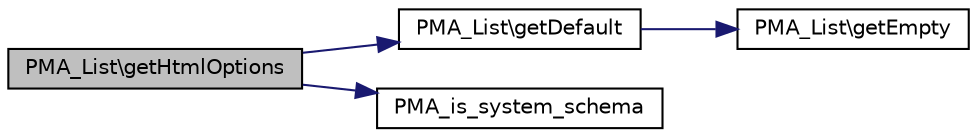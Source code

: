 digraph G
{
  edge [fontname="Helvetica",fontsize="10",labelfontname="Helvetica",labelfontsize="10"];
  node [fontname="Helvetica",fontsize="10",shape=record];
  rankdir="LR";
  Node1 [label="PMA_List\\getHtmlOptions",height=0.2,width=0.4,color="black", fillcolor="grey75", style="filled" fontcolor="black"];
  Node1 -> Node2 [color="midnightblue",fontsize="10",style="solid",fontname="Helvetica"];
  Node2 [label="PMA_List\\getDefault",height=0.2,width=0.4,color="black", fillcolor="white", style="filled",URL="$classPMA__List.html#a9692681dbe1cca652c57248bc667a3a6",tooltip="returns default item"];
  Node2 -> Node3 [color="midnightblue",fontsize="10",style="solid",fontname="Helvetica"];
  Node3 [label="PMA_List\\getEmpty",height=0.2,width=0.4,color="black", fillcolor="white", style="filled",URL="$classPMA__List.html#a24c17360e6a4d54b4eca303a51a7b686",tooltip="defines what is an empty item (0, &#39;&#39;, false or null)"];
  Node1 -> Node4 [color="midnightblue",fontsize="10",style="solid",fontname="Helvetica"];
  Node4 [label="PMA_is_system_schema",height=0.2,width=0.4,color="black", fillcolor="white", style="filled",URL="$database__interface_8lib_8php.html#ab3a7f643170e9d96461975b2f2786555",tooltip="Checks whether given schema is a system schema: information_schema (MySQL and Drizzle) or data_dictio..."];
}

